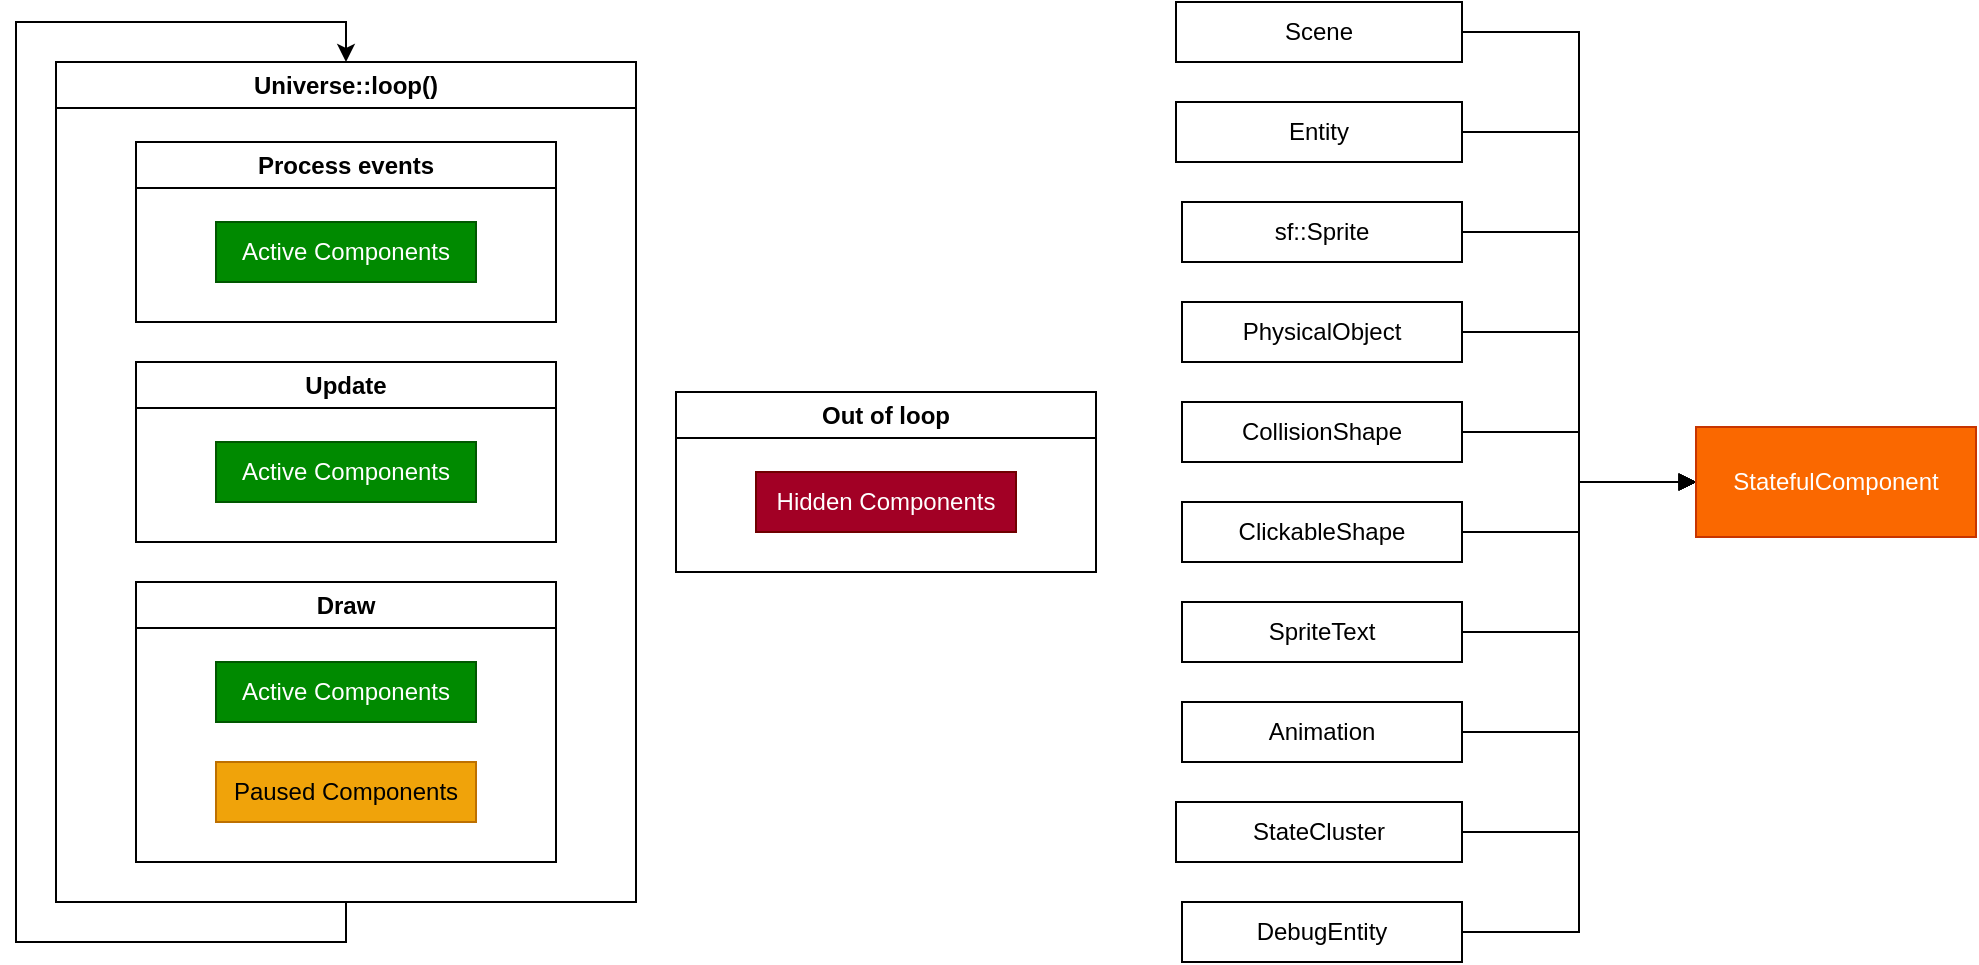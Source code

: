 <mxfile version="21.2.8" type="device">
  <diagram name="Page-1" id="tIw7xABhPeiKwNzD5aFV">
    <mxGraphModel dx="1687" dy="1025" grid="1" gridSize="10" guides="1" tooltips="1" connect="1" arrows="1" fold="1" page="0" pageScale="1" pageWidth="850" pageHeight="1100" math="0" shadow="0">
      <root>
        <mxCell id="0" />
        <mxCell id="1" parent="0" />
        <mxCell id="R7sODBWqzrvWLA5G68it-1" value="Universe::loop()" style="swimlane;whiteSpace=wrap;html=1;" parent="1" vertex="1">
          <mxGeometry x="260" y="200" width="290" height="420" as="geometry" />
        </mxCell>
        <mxCell id="R7sODBWqzrvWLA5G68it-3" value="Process events" style="swimlane;whiteSpace=wrap;html=1;" parent="R7sODBWqzrvWLA5G68it-1" vertex="1">
          <mxGeometry x="40" y="40" width="210" height="90" as="geometry">
            <mxRectangle x="40" y="40" width="130" height="30" as="alternateBounds" />
          </mxGeometry>
        </mxCell>
        <mxCell id="R7sODBWqzrvWLA5G68it-2" value="Active Components" style="rounded=0;whiteSpace=wrap;html=1;fillColor=#008a00;fontColor=#ffffff;strokeColor=#005700;" parent="R7sODBWqzrvWLA5G68it-3" vertex="1">
          <mxGeometry x="40" y="40" width="130" height="30" as="geometry" />
        </mxCell>
        <mxCell id="R7sODBWqzrvWLA5G68it-5" value="Update" style="swimlane;whiteSpace=wrap;html=1;" parent="R7sODBWqzrvWLA5G68it-1" vertex="1">
          <mxGeometry x="40" y="150" width="210" height="90" as="geometry" />
        </mxCell>
        <mxCell id="R7sODBWqzrvWLA5G68it-6" value="Active Components" style="rounded=0;whiteSpace=wrap;html=1;fillColor=#008a00;fontColor=#ffffff;strokeColor=#005700;" parent="R7sODBWqzrvWLA5G68it-5" vertex="1">
          <mxGeometry x="40" y="40" width="130" height="30" as="geometry" />
        </mxCell>
        <mxCell id="R7sODBWqzrvWLA5G68it-7" value="Draw" style="swimlane;whiteSpace=wrap;html=1;" parent="R7sODBWqzrvWLA5G68it-1" vertex="1">
          <mxGeometry x="40" y="260" width="210" height="140" as="geometry" />
        </mxCell>
        <mxCell id="R7sODBWqzrvWLA5G68it-8" value="Active Components" style="rounded=0;whiteSpace=wrap;html=1;fillColor=#008a00;fontColor=#ffffff;strokeColor=#005700;" parent="R7sODBWqzrvWLA5G68it-7" vertex="1">
          <mxGeometry x="40" y="40" width="130" height="30" as="geometry" />
        </mxCell>
        <mxCell id="R7sODBWqzrvWLA5G68it-9" value="Paused Components" style="rounded=0;whiteSpace=wrap;html=1;fillColor=#f0a30a;fontColor=#000000;strokeColor=#BD7000;" parent="R7sODBWqzrvWLA5G68it-7" vertex="1">
          <mxGeometry x="40" y="90" width="130" height="30" as="geometry" />
        </mxCell>
        <mxCell id="R7sODBWqzrvWLA5G68it-14" value="Out of loop" style="swimlane;whiteSpace=wrap;html=1;" parent="1" vertex="1">
          <mxGeometry x="570" y="365" width="210" height="90" as="geometry" />
        </mxCell>
        <mxCell id="R7sODBWqzrvWLA5G68it-15" value="Hidden Components" style="rounded=0;whiteSpace=wrap;html=1;fillColor=#a20025;fontColor=#ffffff;strokeColor=#6F0000;" parent="R7sODBWqzrvWLA5G68it-14" vertex="1">
          <mxGeometry x="40" y="40" width="130" height="30" as="geometry" />
        </mxCell>
        <mxCell id="R7sODBWqzrvWLA5G68it-16" style="edgeStyle=orthogonalEdgeStyle;rounded=0;orthogonalLoop=1;jettySize=auto;html=1;exitX=0.5;exitY=1;exitDx=0;exitDy=0;entryX=0.5;entryY=0;entryDx=0;entryDy=0;" parent="1" source="R7sODBWqzrvWLA5G68it-1" target="R7sODBWqzrvWLA5G68it-1" edge="1">
          <mxGeometry relative="1" as="geometry">
            <Array as="points">
              <mxPoint x="405" y="640" />
              <mxPoint x="240" y="640" />
              <mxPoint x="240" y="180" />
              <mxPoint x="405" y="180" />
            </Array>
          </mxGeometry>
        </mxCell>
        <mxCell id="l3pPW1gK7WZ0jeks2LZh-31" style="edgeStyle=orthogonalEdgeStyle;rounded=0;orthogonalLoop=1;jettySize=auto;html=1;exitX=1;exitY=0.5;exitDx=0;exitDy=0;entryX=0;entryY=0.5;entryDx=0;entryDy=0;endArrow=block;endFill=1;" edge="1" parent="1" source="l3pPW1gK7WZ0jeks2LZh-1" target="l3pPW1gK7WZ0jeks2LZh-21">
          <mxGeometry relative="1" as="geometry" />
        </mxCell>
        <mxCell id="l3pPW1gK7WZ0jeks2LZh-1" value="Scene" style="rounded=0;whiteSpace=wrap;html=1;" vertex="1" parent="1">
          <mxGeometry x="820" y="170" width="143" height="30" as="geometry" />
        </mxCell>
        <mxCell id="l3pPW1gK7WZ0jeks2LZh-30" style="edgeStyle=orthogonalEdgeStyle;rounded=0;orthogonalLoop=1;jettySize=auto;html=1;exitX=1;exitY=0.5;exitDx=0;exitDy=0;entryX=0;entryY=0.5;entryDx=0;entryDy=0;endArrow=block;endFill=1;" edge="1" parent="1" source="l3pPW1gK7WZ0jeks2LZh-2" target="l3pPW1gK7WZ0jeks2LZh-21">
          <mxGeometry relative="1" as="geometry" />
        </mxCell>
        <mxCell id="l3pPW1gK7WZ0jeks2LZh-2" value="Entity" style="rounded=0;whiteSpace=wrap;html=1;" vertex="1" parent="1">
          <mxGeometry x="820" y="220" width="143" height="30" as="geometry" />
        </mxCell>
        <mxCell id="l3pPW1gK7WZ0jeks2LZh-29" style="edgeStyle=orthogonalEdgeStyle;rounded=0;orthogonalLoop=1;jettySize=auto;html=1;exitX=1;exitY=0.5;exitDx=0;exitDy=0;entryX=0;entryY=0.5;entryDx=0;entryDy=0;endArrow=block;endFill=1;" edge="1" parent="1" source="l3pPW1gK7WZ0jeks2LZh-3" target="l3pPW1gK7WZ0jeks2LZh-21">
          <mxGeometry relative="1" as="geometry" />
        </mxCell>
        <mxCell id="l3pPW1gK7WZ0jeks2LZh-3" value="sf::Sprite" style="rounded=0;whiteSpace=wrap;html=1;" vertex="1" parent="1">
          <mxGeometry x="823" y="270" width="140" height="30" as="geometry" />
        </mxCell>
        <mxCell id="l3pPW1gK7WZ0jeks2LZh-28" style="edgeStyle=orthogonalEdgeStyle;rounded=0;orthogonalLoop=1;jettySize=auto;html=1;exitX=1;exitY=0.5;exitDx=0;exitDy=0;entryX=0;entryY=0.5;entryDx=0;entryDy=0;endArrow=block;endFill=1;" edge="1" parent="1" source="l3pPW1gK7WZ0jeks2LZh-4" target="l3pPW1gK7WZ0jeks2LZh-21">
          <mxGeometry relative="1" as="geometry" />
        </mxCell>
        <mxCell id="l3pPW1gK7WZ0jeks2LZh-4" value="PhysicalObject" style="rounded=0;whiteSpace=wrap;html=1;" vertex="1" parent="1">
          <mxGeometry x="823" y="320" width="140" height="30" as="geometry" />
        </mxCell>
        <mxCell id="l3pPW1gK7WZ0jeks2LZh-27" style="edgeStyle=orthogonalEdgeStyle;rounded=0;orthogonalLoop=1;jettySize=auto;html=1;exitX=1;exitY=0.5;exitDx=0;exitDy=0;entryX=0;entryY=0.5;entryDx=0;entryDy=0;endArrow=block;endFill=1;" edge="1" parent="1" source="l3pPW1gK7WZ0jeks2LZh-5" target="l3pPW1gK7WZ0jeks2LZh-21">
          <mxGeometry relative="1" as="geometry" />
        </mxCell>
        <mxCell id="l3pPW1gK7WZ0jeks2LZh-5" value="CollisionShape" style="rounded=0;whiteSpace=wrap;html=1;" vertex="1" parent="1">
          <mxGeometry x="823" y="370" width="140" height="30" as="geometry" />
        </mxCell>
        <mxCell id="l3pPW1gK7WZ0jeks2LZh-26" style="edgeStyle=orthogonalEdgeStyle;rounded=0;orthogonalLoop=1;jettySize=auto;html=1;exitX=1;exitY=0.5;exitDx=0;exitDy=0;entryX=0;entryY=0.5;entryDx=0;entryDy=0;endArrow=block;endFill=1;" edge="1" parent="1" source="l3pPW1gK7WZ0jeks2LZh-6" target="l3pPW1gK7WZ0jeks2LZh-21">
          <mxGeometry relative="1" as="geometry" />
        </mxCell>
        <mxCell id="l3pPW1gK7WZ0jeks2LZh-6" value="ClickableShape" style="rounded=0;whiteSpace=wrap;html=1;" vertex="1" parent="1">
          <mxGeometry x="823" y="420" width="140" height="30" as="geometry" />
        </mxCell>
        <mxCell id="l3pPW1gK7WZ0jeks2LZh-25" style="edgeStyle=orthogonalEdgeStyle;rounded=0;orthogonalLoop=1;jettySize=auto;html=1;exitX=1;exitY=0.5;exitDx=0;exitDy=0;entryX=0;entryY=0.5;entryDx=0;entryDy=0;endArrow=block;endFill=1;" edge="1" parent="1" source="l3pPW1gK7WZ0jeks2LZh-7" target="l3pPW1gK7WZ0jeks2LZh-21">
          <mxGeometry relative="1" as="geometry" />
        </mxCell>
        <mxCell id="l3pPW1gK7WZ0jeks2LZh-7" value="SpriteText" style="rounded=0;whiteSpace=wrap;html=1;" vertex="1" parent="1">
          <mxGeometry x="823" y="470" width="140" height="30" as="geometry" />
        </mxCell>
        <mxCell id="l3pPW1gK7WZ0jeks2LZh-24" style="edgeStyle=orthogonalEdgeStyle;rounded=0;orthogonalLoop=1;jettySize=auto;html=1;exitX=1;exitY=0.5;exitDx=0;exitDy=0;entryX=0;entryY=0.5;entryDx=0;entryDy=0;endArrow=block;endFill=1;" edge="1" parent="1" source="l3pPW1gK7WZ0jeks2LZh-8" target="l3pPW1gK7WZ0jeks2LZh-21">
          <mxGeometry relative="1" as="geometry" />
        </mxCell>
        <mxCell id="l3pPW1gK7WZ0jeks2LZh-8" value="Animation" style="rounded=0;whiteSpace=wrap;html=1;" vertex="1" parent="1">
          <mxGeometry x="823" y="520" width="140" height="30" as="geometry" />
        </mxCell>
        <mxCell id="l3pPW1gK7WZ0jeks2LZh-23" style="edgeStyle=orthogonalEdgeStyle;rounded=0;orthogonalLoop=1;jettySize=auto;html=1;exitX=1;exitY=0.5;exitDx=0;exitDy=0;entryX=0;entryY=0.5;entryDx=0;entryDy=0;endArrow=block;endFill=1;" edge="1" parent="1" source="l3pPW1gK7WZ0jeks2LZh-9" target="l3pPW1gK7WZ0jeks2LZh-21">
          <mxGeometry relative="1" as="geometry" />
        </mxCell>
        <mxCell id="l3pPW1gK7WZ0jeks2LZh-9" value="StateCluster" style="rounded=0;whiteSpace=wrap;html=1;" vertex="1" parent="1">
          <mxGeometry x="820" y="570" width="143" height="30" as="geometry" />
        </mxCell>
        <mxCell id="l3pPW1gK7WZ0jeks2LZh-22" style="edgeStyle=orthogonalEdgeStyle;rounded=0;orthogonalLoop=1;jettySize=auto;html=1;exitX=1;exitY=0.5;exitDx=0;exitDy=0;entryX=0;entryY=0.5;entryDx=0;entryDy=0;endArrow=block;endFill=1;" edge="1" parent="1" source="l3pPW1gK7WZ0jeks2LZh-10" target="l3pPW1gK7WZ0jeks2LZh-21">
          <mxGeometry relative="1" as="geometry" />
        </mxCell>
        <mxCell id="l3pPW1gK7WZ0jeks2LZh-10" value="DebugEntity" style="rounded=0;whiteSpace=wrap;html=1;" vertex="1" parent="1">
          <mxGeometry x="823" y="620" width="140" height="30" as="geometry" />
        </mxCell>
        <mxCell id="l3pPW1gK7WZ0jeks2LZh-21" value="&lt;font color=&quot;#ffffff&quot;&gt;StatefulComponent&lt;/font&gt;" style="rounded=0;whiteSpace=wrap;html=1;fillColor=#fa6800;fontColor=#000000;strokeColor=#C73500;" vertex="1" parent="1">
          <mxGeometry x="1080" y="382.5" width="140" height="55" as="geometry" />
        </mxCell>
      </root>
    </mxGraphModel>
  </diagram>
</mxfile>
